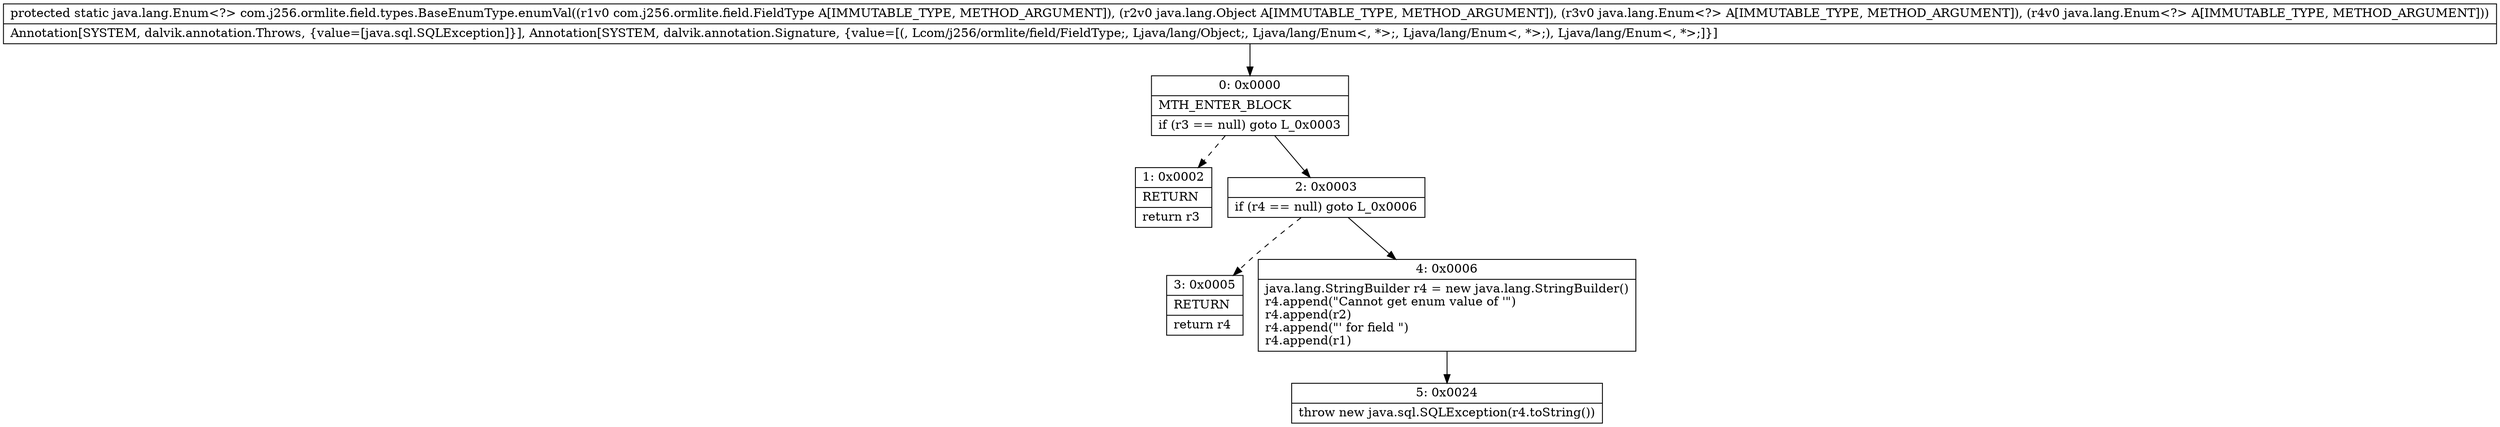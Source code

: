 digraph "CFG forcom.j256.ormlite.field.types.BaseEnumType.enumVal(Lcom\/j256\/ormlite\/field\/FieldType;Ljava\/lang\/Object;Ljava\/lang\/Enum;Ljava\/lang\/Enum;)Ljava\/lang\/Enum;" {
Node_0 [shape=record,label="{0\:\ 0x0000|MTH_ENTER_BLOCK\l|if (r3 == null) goto L_0x0003\l}"];
Node_1 [shape=record,label="{1\:\ 0x0002|RETURN\l|return r3\l}"];
Node_2 [shape=record,label="{2\:\ 0x0003|if (r4 == null) goto L_0x0006\l}"];
Node_3 [shape=record,label="{3\:\ 0x0005|RETURN\l|return r4\l}"];
Node_4 [shape=record,label="{4\:\ 0x0006|java.lang.StringBuilder r4 = new java.lang.StringBuilder()\lr4.append(\"Cannot get enum value of '\")\lr4.append(r2)\lr4.append(\"' for field \")\lr4.append(r1)\l}"];
Node_5 [shape=record,label="{5\:\ 0x0024|throw new java.sql.SQLException(r4.toString())\l}"];
MethodNode[shape=record,label="{protected static java.lang.Enum\<?\> com.j256.ormlite.field.types.BaseEnumType.enumVal((r1v0 com.j256.ormlite.field.FieldType A[IMMUTABLE_TYPE, METHOD_ARGUMENT]), (r2v0 java.lang.Object A[IMMUTABLE_TYPE, METHOD_ARGUMENT]), (r3v0 java.lang.Enum\<?\> A[IMMUTABLE_TYPE, METHOD_ARGUMENT]), (r4v0 java.lang.Enum\<?\> A[IMMUTABLE_TYPE, METHOD_ARGUMENT]))  | Annotation[SYSTEM, dalvik.annotation.Throws, \{value=[java.sql.SQLException]\}], Annotation[SYSTEM, dalvik.annotation.Signature, \{value=[(, Lcom\/j256\/ormlite\/field\/FieldType;, Ljava\/lang\/Object;, Ljava\/lang\/Enum\<, *\>;, Ljava\/lang\/Enum\<, *\>;), Ljava\/lang\/Enum\<, *\>;]\}]\l}"];
MethodNode -> Node_0;
Node_0 -> Node_1[style=dashed];
Node_0 -> Node_2;
Node_2 -> Node_3[style=dashed];
Node_2 -> Node_4;
Node_4 -> Node_5;
}

